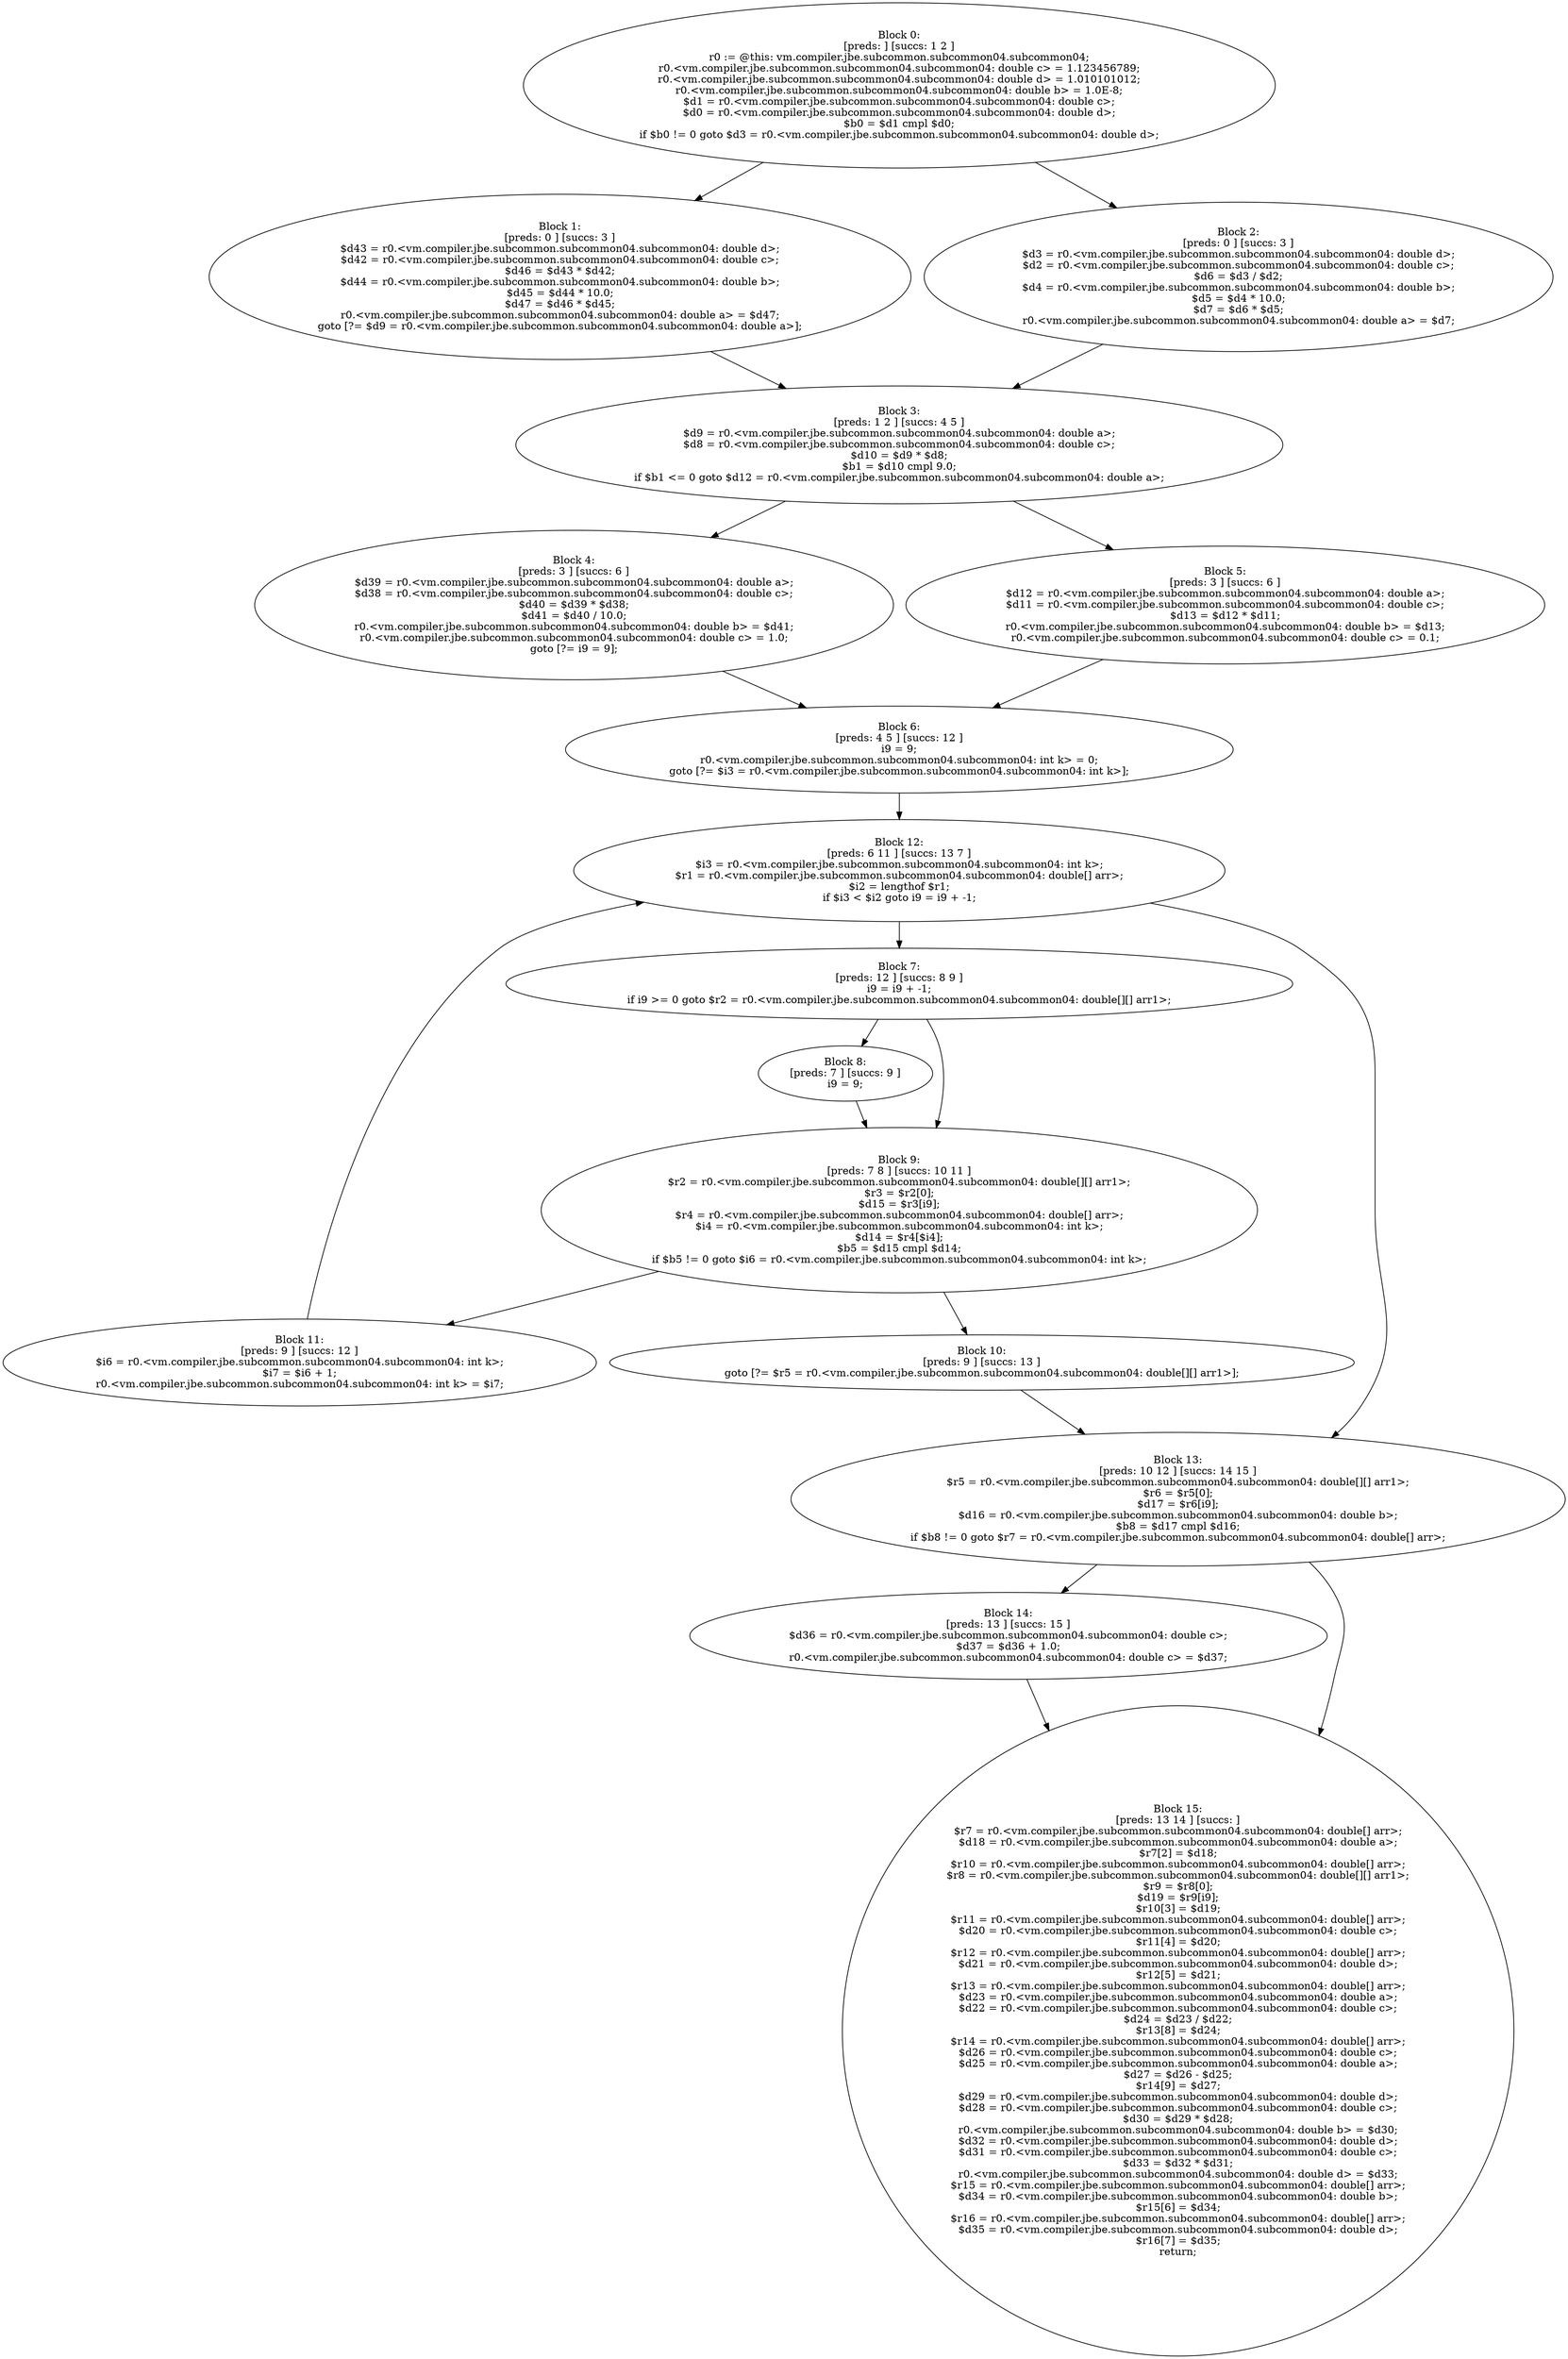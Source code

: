 digraph "unitGraph" {
    "Block 0:
[preds: ] [succs: 1 2 ]
r0 := @this: vm.compiler.jbe.subcommon.subcommon04.subcommon04;
r0.<vm.compiler.jbe.subcommon.subcommon04.subcommon04: double c> = 1.123456789;
r0.<vm.compiler.jbe.subcommon.subcommon04.subcommon04: double d> = 1.010101012;
r0.<vm.compiler.jbe.subcommon.subcommon04.subcommon04: double b> = 1.0E-8;
$d1 = r0.<vm.compiler.jbe.subcommon.subcommon04.subcommon04: double c>;
$d0 = r0.<vm.compiler.jbe.subcommon.subcommon04.subcommon04: double d>;
$b0 = $d1 cmpl $d0;
if $b0 != 0 goto $d3 = r0.<vm.compiler.jbe.subcommon.subcommon04.subcommon04: double d>;
"
    "Block 1:
[preds: 0 ] [succs: 3 ]
$d43 = r0.<vm.compiler.jbe.subcommon.subcommon04.subcommon04: double d>;
$d42 = r0.<vm.compiler.jbe.subcommon.subcommon04.subcommon04: double c>;
$d46 = $d43 * $d42;
$d44 = r0.<vm.compiler.jbe.subcommon.subcommon04.subcommon04: double b>;
$d45 = $d44 * 10.0;
$d47 = $d46 * $d45;
r0.<vm.compiler.jbe.subcommon.subcommon04.subcommon04: double a> = $d47;
goto [?= $d9 = r0.<vm.compiler.jbe.subcommon.subcommon04.subcommon04: double a>];
"
    "Block 2:
[preds: 0 ] [succs: 3 ]
$d3 = r0.<vm.compiler.jbe.subcommon.subcommon04.subcommon04: double d>;
$d2 = r0.<vm.compiler.jbe.subcommon.subcommon04.subcommon04: double c>;
$d6 = $d3 / $d2;
$d4 = r0.<vm.compiler.jbe.subcommon.subcommon04.subcommon04: double b>;
$d5 = $d4 * 10.0;
$d7 = $d6 * $d5;
r0.<vm.compiler.jbe.subcommon.subcommon04.subcommon04: double a> = $d7;
"
    "Block 3:
[preds: 1 2 ] [succs: 4 5 ]
$d9 = r0.<vm.compiler.jbe.subcommon.subcommon04.subcommon04: double a>;
$d8 = r0.<vm.compiler.jbe.subcommon.subcommon04.subcommon04: double c>;
$d10 = $d9 * $d8;
$b1 = $d10 cmpl 9.0;
if $b1 <= 0 goto $d12 = r0.<vm.compiler.jbe.subcommon.subcommon04.subcommon04: double a>;
"
    "Block 4:
[preds: 3 ] [succs: 6 ]
$d39 = r0.<vm.compiler.jbe.subcommon.subcommon04.subcommon04: double a>;
$d38 = r0.<vm.compiler.jbe.subcommon.subcommon04.subcommon04: double c>;
$d40 = $d39 * $d38;
$d41 = $d40 / 10.0;
r0.<vm.compiler.jbe.subcommon.subcommon04.subcommon04: double b> = $d41;
r0.<vm.compiler.jbe.subcommon.subcommon04.subcommon04: double c> = 1.0;
goto [?= i9 = 9];
"
    "Block 5:
[preds: 3 ] [succs: 6 ]
$d12 = r0.<vm.compiler.jbe.subcommon.subcommon04.subcommon04: double a>;
$d11 = r0.<vm.compiler.jbe.subcommon.subcommon04.subcommon04: double c>;
$d13 = $d12 * $d11;
r0.<vm.compiler.jbe.subcommon.subcommon04.subcommon04: double b> = $d13;
r0.<vm.compiler.jbe.subcommon.subcommon04.subcommon04: double c> = 0.1;
"
    "Block 6:
[preds: 4 5 ] [succs: 12 ]
i9 = 9;
r0.<vm.compiler.jbe.subcommon.subcommon04.subcommon04: int k> = 0;
goto [?= $i3 = r0.<vm.compiler.jbe.subcommon.subcommon04.subcommon04: int k>];
"
    "Block 7:
[preds: 12 ] [succs: 8 9 ]
i9 = i9 + -1;
if i9 >= 0 goto $r2 = r0.<vm.compiler.jbe.subcommon.subcommon04.subcommon04: double[][] arr1>;
"
    "Block 8:
[preds: 7 ] [succs: 9 ]
i9 = 9;
"
    "Block 9:
[preds: 7 8 ] [succs: 10 11 ]
$r2 = r0.<vm.compiler.jbe.subcommon.subcommon04.subcommon04: double[][] arr1>;
$r3 = $r2[0];
$d15 = $r3[i9];
$r4 = r0.<vm.compiler.jbe.subcommon.subcommon04.subcommon04: double[] arr>;
$i4 = r0.<vm.compiler.jbe.subcommon.subcommon04.subcommon04: int k>;
$d14 = $r4[$i4];
$b5 = $d15 cmpl $d14;
if $b5 != 0 goto $i6 = r0.<vm.compiler.jbe.subcommon.subcommon04.subcommon04: int k>;
"
    "Block 10:
[preds: 9 ] [succs: 13 ]
goto [?= $r5 = r0.<vm.compiler.jbe.subcommon.subcommon04.subcommon04: double[][] arr1>];
"
    "Block 11:
[preds: 9 ] [succs: 12 ]
$i6 = r0.<vm.compiler.jbe.subcommon.subcommon04.subcommon04: int k>;
$i7 = $i6 + 1;
r0.<vm.compiler.jbe.subcommon.subcommon04.subcommon04: int k> = $i7;
"
    "Block 12:
[preds: 6 11 ] [succs: 13 7 ]
$i3 = r0.<vm.compiler.jbe.subcommon.subcommon04.subcommon04: int k>;
$r1 = r0.<vm.compiler.jbe.subcommon.subcommon04.subcommon04: double[] arr>;
$i2 = lengthof $r1;
if $i3 < $i2 goto i9 = i9 + -1;
"
    "Block 13:
[preds: 10 12 ] [succs: 14 15 ]
$r5 = r0.<vm.compiler.jbe.subcommon.subcommon04.subcommon04: double[][] arr1>;
$r6 = $r5[0];
$d17 = $r6[i9];
$d16 = r0.<vm.compiler.jbe.subcommon.subcommon04.subcommon04: double b>;
$b8 = $d17 cmpl $d16;
if $b8 != 0 goto $r7 = r0.<vm.compiler.jbe.subcommon.subcommon04.subcommon04: double[] arr>;
"
    "Block 14:
[preds: 13 ] [succs: 15 ]
$d36 = r0.<vm.compiler.jbe.subcommon.subcommon04.subcommon04: double c>;
$d37 = $d36 + 1.0;
r0.<vm.compiler.jbe.subcommon.subcommon04.subcommon04: double c> = $d37;
"
    "Block 15:
[preds: 13 14 ] [succs: ]
$r7 = r0.<vm.compiler.jbe.subcommon.subcommon04.subcommon04: double[] arr>;
$d18 = r0.<vm.compiler.jbe.subcommon.subcommon04.subcommon04: double a>;
$r7[2] = $d18;
$r10 = r0.<vm.compiler.jbe.subcommon.subcommon04.subcommon04: double[] arr>;
$r8 = r0.<vm.compiler.jbe.subcommon.subcommon04.subcommon04: double[][] arr1>;
$r9 = $r8[0];
$d19 = $r9[i9];
$r10[3] = $d19;
$r11 = r0.<vm.compiler.jbe.subcommon.subcommon04.subcommon04: double[] arr>;
$d20 = r0.<vm.compiler.jbe.subcommon.subcommon04.subcommon04: double c>;
$r11[4] = $d20;
$r12 = r0.<vm.compiler.jbe.subcommon.subcommon04.subcommon04: double[] arr>;
$d21 = r0.<vm.compiler.jbe.subcommon.subcommon04.subcommon04: double d>;
$r12[5] = $d21;
$r13 = r0.<vm.compiler.jbe.subcommon.subcommon04.subcommon04: double[] arr>;
$d23 = r0.<vm.compiler.jbe.subcommon.subcommon04.subcommon04: double a>;
$d22 = r0.<vm.compiler.jbe.subcommon.subcommon04.subcommon04: double c>;
$d24 = $d23 / $d22;
$r13[8] = $d24;
$r14 = r0.<vm.compiler.jbe.subcommon.subcommon04.subcommon04: double[] arr>;
$d26 = r0.<vm.compiler.jbe.subcommon.subcommon04.subcommon04: double c>;
$d25 = r0.<vm.compiler.jbe.subcommon.subcommon04.subcommon04: double a>;
$d27 = $d26 - $d25;
$r14[9] = $d27;
$d29 = r0.<vm.compiler.jbe.subcommon.subcommon04.subcommon04: double d>;
$d28 = r0.<vm.compiler.jbe.subcommon.subcommon04.subcommon04: double c>;
$d30 = $d29 * $d28;
r0.<vm.compiler.jbe.subcommon.subcommon04.subcommon04: double b> = $d30;
$d32 = r0.<vm.compiler.jbe.subcommon.subcommon04.subcommon04: double d>;
$d31 = r0.<vm.compiler.jbe.subcommon.subcommon04.subcommon04: double c>;
$d33 = $d32 * $d31;
r0.<vm.compiler.jbe.subcommon.subcommon04.subcommon04: double d> = $d33;
$r15 = r0.<vm.compiler.jbe.subcommon.subcommon04.subcommon04: double[] arr>;
$d34 = r0.<vm.compiler.jbe.subcommon.subcommon04.subcommon04: double b>;
$r15[6] = $d34;
$r16 = r0.<vm.compiler.jbe.subcommon.subcommon04.subcommon04: double[] arr>;
$d35 = r0.<vm.compiler.jbe.subcommon.subcommon04.subcommon04: double d>;
$r16[7] = $d35;
return;
"
    "Block 0:
[preds: ] [succs: 1 2 ]
r0 := @this: vm.compiler.jbe.subcommon.subcommon04.subcommon04;
r0.<vm.compiler.jbe.subcommon.subcommon04.subcommon04: double c> = 1.123456789;
r0.<vm.compiler.jbe.subcommon.subcommon04.subcommon04: double d> = 1.010101012;
r0.<vm.compiler.jbe.subcommon.subcommon04.subcommon04: double b> = 1.0E-8;
$d1 = r0.<vm.compiler.jbe.subcommon.subcommon04.subcommon04: double c>;
$d0 = r0.<vm.compiler.jbe.subcommon.subcommon04.subcommon04: double d>;
$b0 = $d1 cmpl $d0;
if $b0 != 0 goto $d3 = r0.<vm.compiler.jbe.subcommon.subcommon04.subcommon04: double d>;
"->"Block 1:
[preds: 0 ] [succs: 3 ]
$d43 = r0.<vm.compiler.jbe.subcommon.subcommon04.subcommon04: double d>;
$d42 = r0.<vm.compiler.jbe.subcommon.subcommon04.subcommon04: double c>;
$d46 = $d43 * $d42;
$d44 = r0.<vm.compiler.jbe.subcommon.subcommon04.subcommon04: double b>;
$d45 = $d44 * 10.0;
$d47 = $d46 * $d45;
r0.<vm.compiler.jbe.subcommon.subcommon04.subcommon04: double a> = $d47;
goto [?= $d9 = r0.<vm.compiler.jbe.subcommon.subcommon04.subcommon04: double a>];
";
    "Block 0:
[preds: ] [succs: 1 2 ]
r0 := @this: vm.compiler.jbe.subcommon.subcommon04.subcommon04;
r0.<vm.compiler.jbe.subcommon.subcommon04.subcommon04: double c> = 1.123456789;
r0.<vm.compiler.jbe.subcommon.subcommon04.subcommon04: double d> = 1.010101012;
r0.<vm.compiler.jbe.subcommon.subcommon04.subcommon04: double b> = 1.0E-8;
$d1 = r0.<vm.compiler.jbe.subcommon.subcommon04.subcommon04: double c>;
$d0 = r0.<vm.compiler.jbe.subcommon.subcommon04.subcommon04: double d>;
$b0 = $d1 cmpl $d0;
if $b0 != 0 goto $d3 = r0.<vm.compiler.jbe.subcommon.subcommon04.subcommon04: double d>;
"->"Block 2:
[preds: 0 ] [succs: 3 ]
$d3 = r0.<vm.compiler.jbe.subcommon.subcommon04.subcommon04: double d>;
$d2 = r0.<vm.compiler.jbe.subcommon.subcommon04.subcommon04: double c>;
$d6 = $d3 / $d2;
$d4 = r0.<vm.compiler.jbe.subcommon.subcommon04.subcommon04: double b>;
$d5 = $d4 * 10.0;
$d7 = $d6 * $d5;
r0.<vm.compiler.jbe.subcommon.subcommon04.subcommon04: double a> = $d7;
";
    "Block 1:
[preds: 0 ] [succs: 3 ]
$d43 = r0.<vm.compiler.jbe.subcommon.subcommon04.subcommon04: double d>;
$d42 = r0.<vm.compiler.jbe.subcommon.subcommon04.subcommon04: double c>;
$d46 = $d43 * $d42;
$d44 = r0.<vm.compiler.jbe.subcommon.subcommon04.subcommon04: double b>;
$d45 = $d44 * 10.0;
$d47 = $d46 * $d45;
r0.<vm.compiler.jbe.subcommon.subcommon04.subcommon04: double a> = $d47;
goto [?= $d9 = r0.<vm.compiler.jbe.subcommon.subcommon04.subcommon04: double a>];
"->"Block 3:
[preds: 1 2 ] [succs: 4 5 ]
$d9 = r0.<vm.compiler.jbe.subcommon.subcommon04.subcommon04: double a>;
$d8 = r0.<vm.compiler.jbe.subcommon.subcommon04.subcommon04: double c>;
$d10 = $d9 * $d8;
$b1 = $d10 cmpl 9.0;
if $b1 <= 0 goto $d12 = r0.<vm.compiler.jbe.subcommon.subcommon04.subcommon04: double a>;
";
    "Block 2:
[preds: 0 ] [succs: 3 ]
$d3 = r0.<vm.compiler.jbe.subcommon.subcommon04.subcommon04: double d>;
$d2 = r0.<vm.compiler.jbe.subcommon.subcommon04.subcommon04: double c>;
$d6 = $d3 / $d2;
$d4 = r0.<vm.compiler.jbe.subcommon.subcommon04.subcommon04: double b>;
$d5 = $d4 * 10.0;
$d7 = $d6 * $d5;
r0.<vm.compiler.jbe.subcommon.subcommon04.subcommon04: double a> = $d7;
"->"Block 3:
[preds: 1 2 ] [succs: 4 5 ]
$d9 = r0.<vm.compiler.jbe.subcommon.subcommon04.subcommon04: double a>;
$d8 = r0.<vm.compiler.jbe.subcommon.subcommon04.subcommon04: double c>;
$d10 = $d9 * $d8;
$b1 = $d10 cmpl 9.0;
if $b1 <= 0 goto $d12 = r0.<vm.compiler.jbe.subcommon.subcommon04.subcommon04: double a>;
";
    "Block 3:
[preds: 1 2 ] [succs: 4 5 ]
$d9 = r0.<vm.compiler.jbe.subcommon.subcommon04.subcommon04: double a>;
$d8 = r0.<vm.compiler.jbe.subcommon.subcommon04.subcommon04: double c>;
$d10 = $d9 * $d8;
$b1 = $d10 cmpl 9.0;
if $b1 <= 0 goto $d12 = r0.<vm.compiler.jbe.subcommon.subcommon04.subcommon04: double a>;
"->"Block 4:
[preds: 3 ] [succs: 6 ]
$d39 = r0.<vm.compiler.jbe.subcommon.subcommon04.subcommon04: double a>;
$d38 = r0.<vm.compiler.jbe.subcommon.subcommon04.subcommon04: double c>;
$d40 = $d39 * $d38;
$d41 = $d40 / 10.0;
r0.<vm.compiler.jbe.subcommon.subcommon04.subcommon04: double b> = $d41;
r0.<vm.compiler.jbe.subcommon.subcommon04.subcommon04: double c> = 1.0;
goto [?= i9 = 9];
";
    "Block 3:
[preds: 1 2 ] [succs: 4 5 ]
$d9 = r0.<vm.compiler.jbe.subcommon.subcommon04.subcommon04: double a>;
$d8 = r0.<vm.compiler.jbe.subcommon.subcommon04.subcommon04: double c>;
$d10 = $d9 * $d8;
$b1 = $d10 cmpl 9.0;
if $b1 <= 0 goto $d12 = r0.<vm.compiler.jbe.subcommon.subcommon04.subcommon04: double a>;
"->"Block 5:
[preds: 3 ] [succs: 6 ]
$d12 = r0.<vm.compiler.jbe.subcommon.subcommon04.subcommon04: double a>;
$d11 = r0.<vm.compiler.jbe.subcommon.subcommon04.subcommon04: double c>;
$d13 = $d12 * $d11;
r0.<vm.compiler.jbe.subcommon.subcommon04.subcommon04: double b> = $d13;
r0.<vm.compiler.jbe.subcommon.subcommon04.subcommon04: double c> = 0.1;
";
    "Block 4:
[preds: 3 ] [succs: 6 ]
$d39 = r0.<vm.compiler.jbe.subcommon.subcommon04.subcommon04: double a>;
$d38 = r0.<vm.compiler.jbe.subcommon.subcommon04.subcommon04: double c>;
$d40 = $d39 * $d38;
$d41 = $d40 / 10.0;
r0.<vm.compiler.jbe.subcommon.subcommon04.subcommon04: double b> = $d41;
r0.<vm.compiler.jbe.subcommon.subcommon04.subcommon04: double c> = 1.0;
goto [?= i9 = 9];
"->"Block 6:
[preds: 4 5 ] [succs: 12 ]
i9 = 9;
r0.<vm.compiler.jbe.subcommon.subcommon04.subcommon04: int k> = 0;
goto [?= $i3 = r0.<vm.compiler.jbe.subcommon.subcommon04.subcommon04: int k>];
";
    "Block 5:
[preds: 3 ] [succs: 6 ]
$d12 = r0.<vm.compiler.jbe.subcommon.subcommon04.subcommon04: double a>;
$d11 = r0.<vm.compiler.jbe.subcommon.subcommon04.subcommon04: double c>;
$d13 = $d12 * $d11;
r0.<vm.compiler.jbe.subcommon.subcommon04.subcommon04: double b> = $d13;
r0.<vm.compiler.jbe.subcommon.subcommon04.subcommon04: double c> = 0.1;
"->"Block 6:
[preds: 4 5 ] [succs: 12 ]
i9 = 9;
r0.<vm.compiler.jbe.subcommon.subcommon04.subcommon04: int k> = 0;
goto [?= $i3 = r0.<vm.compiler.jbe.subcommon.subcommon04.subcommon04: int k>];
";
    "Block 6:
[preds: 4 5 ] [succs: 12 ]
i9 = 9;
r0.<vm.compiler.jbe.subcommon.subcommon04.subcommon04: int k> = 0;
goto [?= $i3 = r0.<vm.compiler.jbe.subcommon.subcommon04.subcommon04: int k>];
"->"Block 12:
[preds: 6 11 ] [succs: 13 7 ]
$i3 = r0.<vm.compiler.jbe.subcommon.subcommon04.subcommon04: int k>;
$r1 = r0.<vm.compiler.jbe.subcommon.subcommon04.subcommon04: double[] arr>;
$i2 = lengthof $r1;
if $i3 < $i2 goto i9 = i9 + -1;
";
    "Block 7:
[preds: 12 ] [succs: 8 9 ]
i9 = i9 + -1;
if i9 >= 0 goto $r2 = r0.<vm.compiler.jbe.subcommon.subcommon04.subcommon04: double[][] arr1>;
"->"Block 8:
[preds: 7 ] [succs: 9 ]
i9 = 9;
";
    "Block 7:
[preds: 12 ] [succs: 8 9 ]
i9 = i9 + -1;
if i9 >= 0 goto $r2 = r0.<vm.compiler.jbe.subcommon.subcommon04.subcommon04: double[][] arr1>;
"->"Block 9:
[preds: 7 8 ] [succs: 10 11 ]
$r2 = r0.<vm.compiler.jbe.subcommon.subcommon04.subcommon04: double[][] arr1>;
$r3 = $r2[0];
$d15 = $r3[i9];
$r4 = r0.<vm.compiler.jbe.subcommon.subcommon04.subcommon04: double[] arr>;
$i4 = r0.<vm.compiler.jbe.subcommon.subcommon04.subcommon04: int k>;
$d14 = $r4[$i4];
$b5 = $d15 cmpl $d14;
if $b5 != 0 goto $i6 = r0.<vm.compiler.jbe.subcommon.subcommon04.subcommon04: int k>;
";
    "Block 8:
[preds: 7 ] [succs: 9 ]
i9 = 9;
"->"Block 9:
[preds: 7 8 ] [succs: 10 11 ]
$r2 = r0.<vm.compiler.jbe.subcommon.subcommon04.subcommon04: double[][] arr1>;
$r3 = $r2[0];
$d15 = $r3[i9];
$r4 = r0.<vm.compiler.jbe.subcommon.subcommon04.subcommon04: double[] arr>;
$i4 = r0.<vm.compiler.jbe.subcommon.subcommon04.subcommon04: int k>;
$d14 = $r4[$i4];
$b5 = $d15 cmpl $d14;
if $b5 != 0 goto $i6 = r0.<vm.compiler.jbe.subcommon.subcommon04.subcommon04: int k>;
";
    "Block 9:
[preds: 7 8 ] [succs: 10 11 ]
$r2 = r0.<vm.compiler.jbe.subcommon.subcommon04.subcommon04: double[][] arr1>;
$r3 = $r2[0];
$d15 = $r3[i9];
$r4 = r0.<vm.compiler.jbe.subcommon.subcommon04.subcommon04: double[] arr>;
$i4 = r0.<vm.compiler.jbe.subcommon.subcommon04.subcommon04: int k>;
$d14 = $r4[$i4];
$b5 = $d15 cmpl $d14;
if $b5 != 0 goto $i6 = r0.<vm.compiler.jbe.subcommon.subcommon04.subcommon04: int k>;
"->"Block 10:
[preds: 9 ] [succs: 13 ]
goto [?= $r5 = r0.<vm.compiler.jbe.subcommon.subcommon04.subcommon04: double[][] arr1>];
";
    "Block 9:
[preds: 7 8 ] [succs: 10 11 ]
$r2 = r0.<vm.compiler.jbe.subcommon.subcommon04.subcommon04: double[][] arr1>;
$r3 = $r2[0];
$d15 = $r3[i9];
$r4 = r0.<vm.compiler.jbe.subcommon.subcommon04.subcommon04: double[] arr>;
$i4 = r0.<vm.compiler.jbe.subcommon.subcommon04.subcommon04: int k>;
$d14 = $r4[$i4];
$b5 = $d15 cmpl $d14;
if $b5 != 0 goto $i6 = r0.<vm.compiler.jbe.subcommon.subcommon04.subcommon04: int k>;
"->"Block 11:
[preds: 9 ] [succs: 12 ]
$i6 = r0.<vm.compiler.jbe.subcommon.subcommon04.subcommon04: int k>;
$i7 = $i6 + 1;
r0.<vm.compiler.jbe.subcommon.subcommon04.subcommon04: int k> = $i7;
";
    "Block 10:
[preds: 9 ] [succs: 13 ]
goto [?= $r5 = r0.<vm.compiler.jbe.subcommon.subcommon04.subcommon04: double[][] arr1>];
"->"Block 13:
[preds: 10 12 ] [succs: 14 15 ]
$r5 = r0.<vm.compiler.jbe.subcommon.subcommon04.subcommon04: double[][] arr1>;
$r6 = $r5[0];
$d17 = $r6[i9];
$d16 = r0.<vm.compiler.jbe.subcommon.subcommon04.subcommon04: double b>;
$b8 = $d17 cmpl $d16;
if $b8 != 0 goto $r7 = r0.<vm.compiler.jbe.subcommon.subcommon04.subcommon04: double[] arr>;
";
    "Block 11:
[preds: 9 ] [succs: 12 ]
$i6 = r0.<vm.compiler.jbe.subcommon.subcommon04.subcommon04: int k>;
$i7 = $i6 + 1;
r0.<vm.compiler.jbe.subcommon.subcommon04.subcommon04: int k> = $i7;
"->"Block 12:
[preds: 6 11 ] [succs: 13 7 ]
$i3 = r0.<vm.compiler.jbe.subcommon.subcommon04.subcommon04: int k>;
$r1 = r0.<vm.compiler.jbe.subcommon.subcommon04.subcommon04: double[] arr>;
$i2 = lengthof $r1;
if $i3 < $i2 goto i9 = i9 + -1;
";
    "Block 12:
[preds: 6 11 ] [succs: 13 7 ]
$i3 = r0.<vm.compiler.jbe.subcommon.subcommon04.subcommon04: int k>;
$r1 = r0.<vm.compiler.jbe.subcommon.subcommon04.subcommon04: double[] arr>;
$i2 = lengthof $r1;
if $i3 < $i2 goto i9 = i9 + -1;
"->"Block 13:
[preds: 10 12 ] [succs: 14 15 ]
$r5 = r0.<vm.compiler.jbe.subcommon.subcommon04.subcommon04: double[][] arr1>;
$r6 = $r5[0];
$d17 = $r6[i9];
$d16 = r0.<vm.compiler.jbe.subcommon.subcommon04.subcommon04: double b>;
$b8 = $d17 cmpl $d16;
if $b8 != 0 goto $r7 = r0.<vm.compiler.jbe.subcommon.subcommon04.subcommon04: double[] arr>;
";
    "Block 12:
[preds: 6 11 ] [succs: 13 7 ]
$i3 = r0.<vm.compiler.jbe.subcommon.subcommon04.subcommon04: int k>;
$r1 = r0.<vm.compiler.jbe.subcommon.subcommon04.subcommon04: double[] arr>;
$i2 = lengthof $r1;
if $i3 < $i2 goto i9 = i9 + -1;
"->"Block 7:
[preds: 12 ] [succs: 8 9 ]
i9 = i9 + -1;
if i9 >= 0 goto $r2 = r0.<vm.compiler.jbe.subcommon.subcommon04.subcommon04: double[][] arr1>;
";
    "Block 13:
[preds: 10 12 ] [succs: 14 15 ]
$r5 = r0.<vm.compiler.jbe.subcommon.subcommon04.subcommon04: double[][] arr1>;
$r6 = $r5[0];
$d17 = $r6[i9];
$d16 = r0.<vm.compiler.jbe.subcommon.subcommon04.subcommon04: double b>;
$b8 = $d17 cmpl $d16;
if $b8 != 0 goto $r7 = r0.<vm.compiler.jbe.subcommon.subcommon04.subcommon04: double[] arr>;
"->"Block 14:
[preds: 13 ] [succs: 15 ]
$d36 = r0.<vm.compiler.jbe.subcommon.subcommon04.subcommon04: double c>;
$d37 = $d36 + 1.0;
r0.<vm.compiler.jbe.subcommon.subcommon04.subcommon04: double c> = $d37;
";
    "Block 13:
[preds: 10 12 ] [succs: 14 15 ]
$r5 = r0.<vm.compiler.jbe.subcommon.subcommon04.subcommon04: double[][] arr1>;
$r6 = $r5[0];
$d17 = $r6[i9];
$d16 = r0.<vm.compiler.jbe.subcommon.subcommon04.subcommon04: double b>;
$b8 = $d17 cmpl $d16;
if $b8 != 0 goto $r7 = r0.<vm.compiler.jbe.subcommon.subcommon04.subcommon04: double[] arr>;
"->"Block 15:
[preds: 13 14 ] [succs: ]
$r7 = r0.<vm.compiler.jbe.subcommon.subcommon04.subcommon04: double[] arr>;
$d18 = r0.<vm.compiler.jbe.subcommon.subcommon04.subcommon04: double a>;
$r7[2] = $d18;
$r10 = r0.<vm.compiler.jbe.subcommon.subcommon04.subcommon04: double[] arr>;
$r8 = r0.<vm.compiler.jbe.subcommon.subcommon04.subcommon04: double[][] arr1>;
$r9 = $r8[0];
$d19 = $r9[i9];
$r10[3] = $d19;
$r11 = r0.<vm.compiler.jbe.subcommon.subcommon04.subcommon04: double[] arr>;
$d20 = r0.<vm.compiler.jbe.subcommon.subcommon04.subcommon04: double c>;
$r11[4] = $d20;
$r12 = r0.<vm.compiler.jbe.subcommon.subcommon04.subcommon04: double[] arr>;
$d21 = r0.<vm.compiler.jbe.subcommon.subcommon04.subcommon04: double d>;
$r12[5] = $d21;
$r13 = r0.<vm.compiler.jbe.subcommon.subcommon04.subcommon04: double[] arr>;
$d23 = r0.<vm.compiler.jbe.subcommon.subcommon04.subcommon04: double a>;
$d22 = r0.<vm.compiler.jbe.subcommon.subcommon04.subcommon04: double c>;
$d24 = $d23 / $d22;
$r13[8] = $d24;
$r14 = r0.<vm.compiler.jbe.subcommon.subcommon04.subcommon04: double[] arr>;
$d26 = r0.<vm.compiler.jbe.subcommon.subcommon04.subcommon04: double c>;
$d25 = r0.<vm.compiler.jbe.subcommon.subcommon04.subcommon04: double a>;
$d27 = $d26 - $d25;
$r14[9] = $d27;
$d29 = r0.<vm.compiler.jbe.subcommon.subcommon04.subcommon04: double d>;
$d28 = r0.<vm.compiler.jbe.subcommon.subcommon04.subcommon04: double c>;
$d30 = $d29 * $d28;
r0.<vm.compiler.jbe.subcommon.subcommon04.subcommon04: double b> = $d30;
$d32 = r0.<vm.compiler.jbe.subcommon.subcommon04.subcommon04: double d>;
$d31 = r0.<vm.compiler.jbe.subcommon.subcommon04.subcommon04: double c>;
$d33 = $d32 * $d31;
r0.<vm.compiler.jbe.subcommon.subcommon04.subcommon04: double d> = $d33;
$r15 = r0.<vm.compiler.jbe.subcommon.subcommon04.subcommon04: double[] arr>;
$d34 = r0.<vm.compiler.jbe.subcommon.subcommon04.subcommon04: double b>;
$r15[6] = $d34;
$r16 = r0.<vm.compiler.jbe.subcommon.subcommon04.subcommon04: double[] arr>;
$d35 = r0.<vm.compiler.jbe.subcommon.subcommon04.subcommon04: double d>;
$r16[7] = $d35;
return;
";
    "Block 14:
[preds: 13 ] [succs: 15 ]
$d36 = r0.<vm.compiler.jbe.subcommon.subcommon04.subcommon04: double c>;
$d37 = $d36 + 1.0;
r0.<vm.compiler.jbe.subcommon.subcommon04.subcommon04: double c> = $d37;
"->"Block 15:
[preds: 13 14 ] [succs: ]
$r7 = r0.<vm.compiler.jbe.subcommon.subcommon04.subcommon04: double[] arr>;
$d18 = r0.<vm.compiler.jbe.subcommon.subcommon04.subcommon04: double a>;
$r7[2] = $d18;
$r10 = r0.<vm.compiler.jbe.subcommon.subcommon04.subcommon04: double[] arr>;
$r8 = r0.<vm.compiler.jbe.subcommon.subcommon04.subcommon04: double[][] arr1>;
$r9 = $r8[0];
$d19 = $r9[i9];
$r10[3] = $d19;
$r11 = r0.<vm.compiler.jbe.subcommon.subcommon04.subcommon04: double[] arr>;
$d20 = r0.<vm.compiler.jbe.subcommon.subcommon04.subcommon04: double c>;
$r11[4] = $d20;
$r12 = r0.<vm.compiler.jbe.subcommon.subcommon04.subcommon04: double[] arr>;
$d21 = r0.<vm.compiler.jbe.subcommon.subcommon04.subcommon04: double d>;
$r12[5] = $d21;
$r13 = r0.<vm.compiler.jbe.subcommon.subcommon04.subcommon04: double[] arr>;
$d23 = r0.<vm.compiler.jbe.subcommon.subcommon04.subcommon04: double a>;
$d22 = r0.<vm.compiler.jbe.subcommon.subcommon04.subcommon04: double c>;
$d24 = $d23 / $d22;
$r13[8] = $d24;
$r14 = r0.<vm.compiler.jbe.subcommon.subcommon04.subcommon04: double[] arr>;
$d26 = r0.<vm.compiler.jbe.subcommon.subcommon04.subcommon04: double c>;
$d25 = r0.<vm.compiler.jbe.subcommon.subcommon04.subcommon04: double a>;
$d27 = $d26 - $d25;
$r14[9] = $d27;
$d29 = r0.<vm.compiler.jbe.subcommon.subcommon04.subcommon04: double d>;
$d28 = r0.<vm.compiler.jbe.subcommon.subcommon04.subcommon04: double c>;
$d30 = $d29 * $d28;
r0.<vm.compiler.jbe.subcommon.subcommon04.subcommon04: double b> = $d30;
$d32 = r0.<vm.compiler.jbe.subcommon.subcommon04.subcommon04: double d>;
$d31 = r0.<vm.compiler.jbe.subcommon.subcommon04.subcommon04: double c>;
$d33 = $d32 * $d31;
r0.<vm.compiler.jbe.subcommon.subcommon04.subcommon04: double d> = $d33;
$r15 = r0.<vm.compiler.jbe.subcommon.subcommon04.subcommon04: double[] arr>;
$d34 = r0.<vm.compiler.jbe.subcommon.subcommon04.subcommon04: double b>;
$r15[6] = $d34;
$r16 = r0.<vm.compiler.jbe.subcommon.subcommon04.subcommon04: double[] arr>;
$d35 = r0.<vm.compiler.jbe.subcommon.subcommon04.subcommon04: double d>;
$r16[7] = $d35;
return;
";
}
